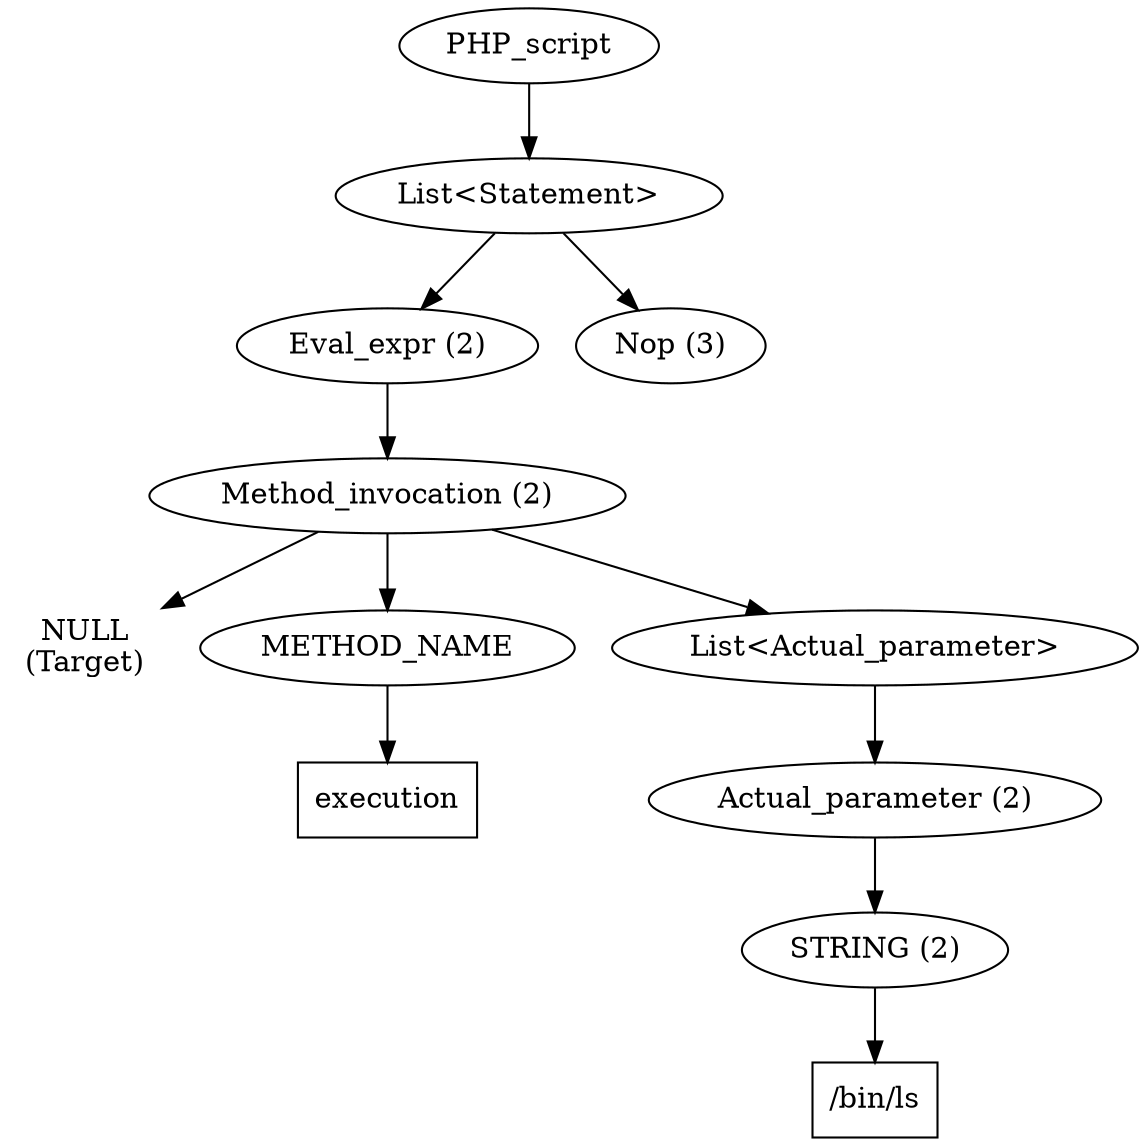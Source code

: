 /*
 * AST in dot format generated by phc -- the PHP compiler
 */

digraph AST {
ordering=out;
node_0 [label="PHP_script"];
node_1 [label="List<Statement>"];
node_0 -> node_1;
node_2 [label="Eval_expr (2)"];
node_1 -> node_2;
node_3 [label="Method_invocation (2)"];
node_2 -> node_3;
node_4 [label="NULL\n(Target)", shape=plaintext]
node_3 -> node_4;
node_5 [label="METHOD_NAME"];
node_3 -> node_5;
node_6 [label="execution", shape=box]
node_5 -> node_6;
node_7 [label="List<Actual_parameter>"];
node_3 -> node_7;
node_8 [label="Actual_parameter (2)"];
node_7 -> node_8;
node_9 [label="STRING (2)"];
node_8 -> node_9;
node_10 [label="/bin/ls", shape=box]
node_9 -> node_10;
node_11 [label="Nop (3)"];
node_1 -> node_11;
}